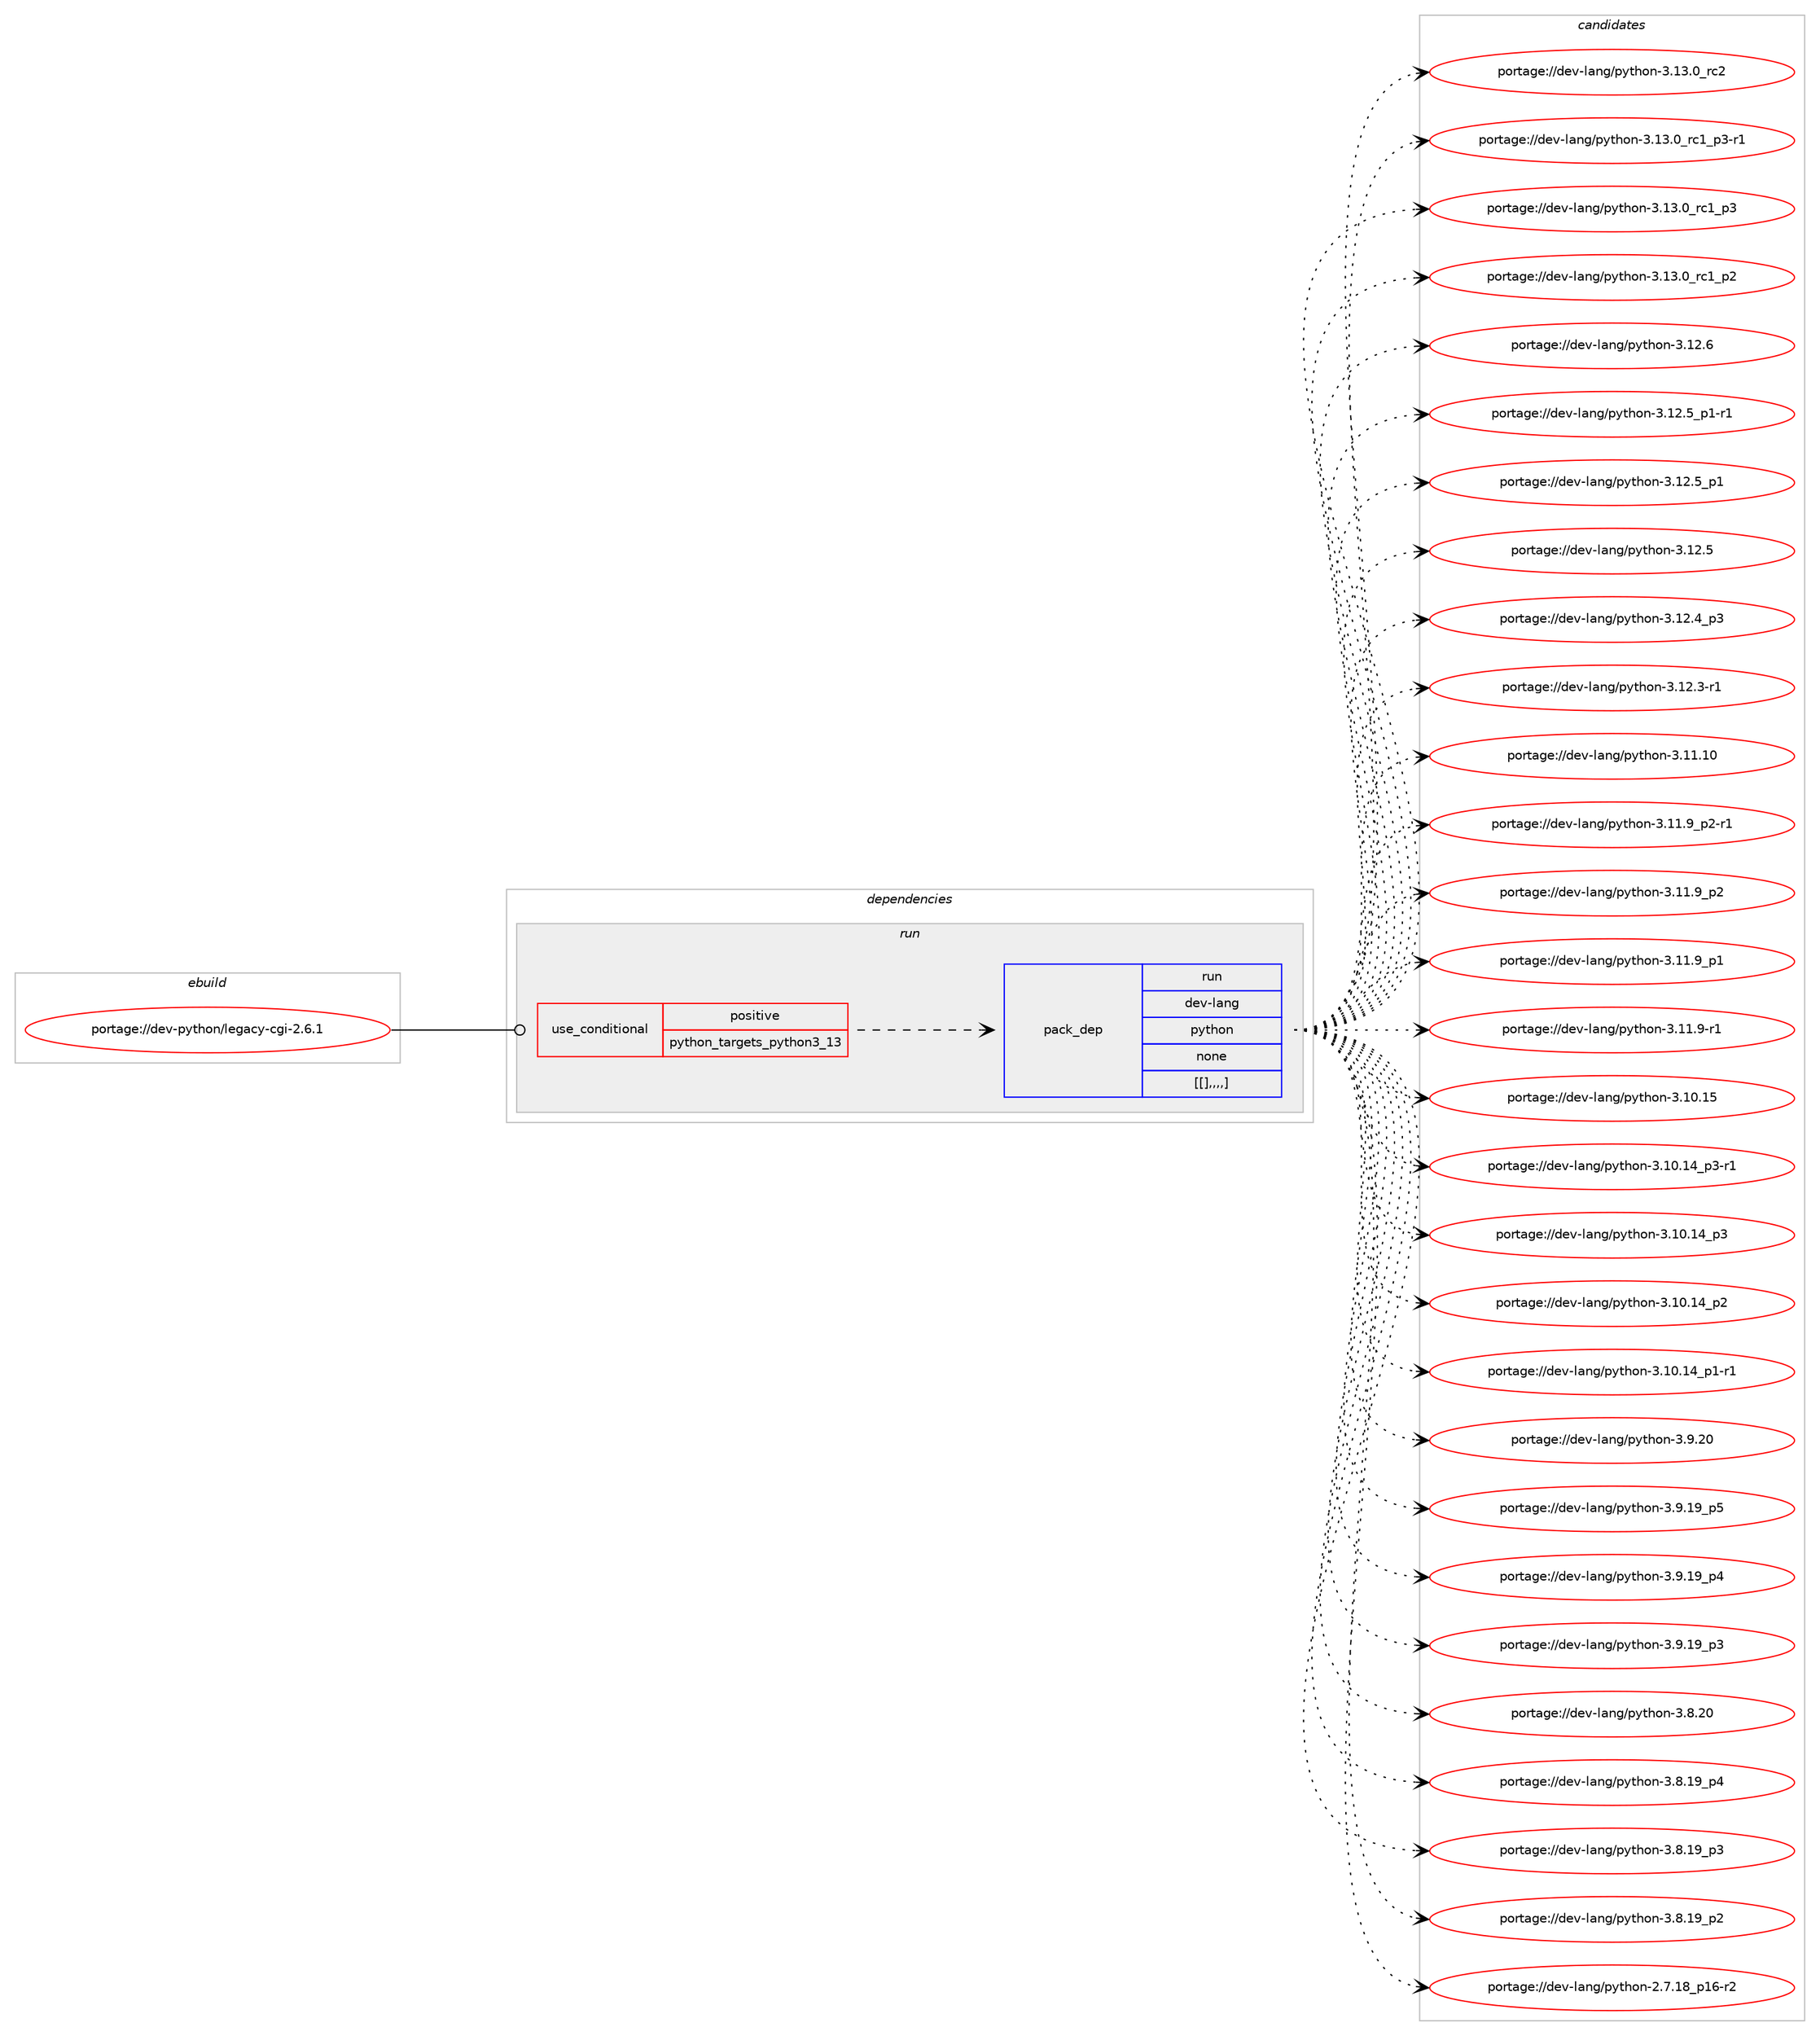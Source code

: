 digraph prolog {

# *************
# Graph options
# *************

newrank=true;
concentrate=true;
compound=true;
graph [rankdir=LR,fontname=Helvetica,fontsize=10,ranksep=1.5];#, ranksep=2.5, nodesep=0.2];
edge  [arrowhead=vee];
node  [fontname=Helvetica,fontsize=10];

# **********
# The ebuild
# **********

subgraph cluster_leftcol {
color=gray;
label=<<i>ebuild</i>>;
id [label="portage://dev-python/legacy-cgi-2.6.1", color=red, width=4, href="../dev-python/legacy-cgi-2.6.1.svg"];
}

# ****************
# The dependencies
# ****************

subgraph cluster_midcol {
color=gray;
label=<<i>dependencies</i>>;
subgraph cluster_compile {
fillcolor="#eeeeee";
style=filled;
label=<<i>compile</i>>;
}
subgraph cluster_compileandrun {
fillcolor="#eeeeee";
style=filled;
label=<<i>compile and run</i>>;
}
subgraph cluster_run {
fillcolor="#eeeeee";
style=filled;
label=<<i>run</i>>;
subgraph cond34820 {
dependency150798 [label=<<TABLE BORDER="0" CELLBORDER="1" CELLSPACING="0" CELLPADDING="4"><TR><TD ROWSPAN="3" CELLPADDING="10">use_conditional</TD></TR><TR><TD>positive</TD></TR><TR><TD>python_targets_python3_13</TD></TR></TABLE>>, shape=none, color=red];
subgraph pack114760 {
dependency150799 [label=<<TABLE BORDER="0" CELLBORDER="1" CELLSPACING="0" CELLPADDING="4" WIDTH="220"><TR><TD ROWSPAN="6" CELLPADDING="30">pack_dep</TD></TR><TR><TD WIDTH="110">run</TD></TR><TR><TD>dev-lang</TD></TR><TR><TD>python</TD></TR><TR><TD>none</TD></TR><TR><TD>[[],,,,]</TD></TR></TABLE>>, shape=none, color=blue];
}
dependency150798:e -> dependency150799:w [weight=20,style="dashed",arrowhead="vee"];
}
id:e -> dependency150798:w [weight=20,style="solid",arrowhead="odot"];
}
}

# **************
# The candidates
# **************

subgraph cluster_choices {
rank=same;
color=gray;
label=<<i>candidates</i>>;

subgraph choice114760 {
color=black;
nodesep=1;
choice10010111845108971101034711212111610411111045514649514648951149950 [label="portage://dev-lang/python-3.13.0_rc2", color=red, width=4,href="../dev-lang/python-3.13.0_rc2.svg"];
choice1001011184510897110103471121211161041111104551464951464895114994995112514511449 [label="portage://dev-lang/python-3.13.0_rc1_p3-r1", color=red, width=4,href="../dev-lang/python-3.13.0_rc1_p3-r1.svg"];
choice100101118451089711010347112121116104111110455146495146489511499499511251 [label="portage://dev-lang/python-3.13.0_rc1_p3", color=red, width=4,href="../dev-lang/python-3.13.0_rc1_p3.svg"];
choice100101118451089711010347112121116104111110455146495146489511499499511250 [label="portage://dev-lang/python-3.13.0_rc1_p2", color=red, width=4,href="../dev-lang/python-3.13.0_rc1_p2.svg"];
choice10010111845108971101034711212111610411111045514649504654 [label="portage://dev-lang/python-3.12.6", color=red, width=4,href="../dev-lang/python-3.12.6.svg"];
choice1001011184510897110103471121211161041111104551464950465395112494511449 [label="portage://dev-lang/python-3.12.5_p1-r1", color=red, width=4,href="../dev-lang/python-3.12.5_p1-r1.svg"];
choice100101118451089711010347112121116104111110455146495046539511249 [label="portage://dev-lang/python-3.12.5_p1", color=red, width=4,href="../dev-lang/python-3.12.5_p1.svg"];
choice10010111845108971101034711212111610411111045514649504653 [label="portage://dev-lang/python-3.12.5", color=red, width=4,href="../dev-lang/python-3.12.5.svg"];
choice100101118451089711010347112121116104111110455146495046529511251 [label="portage://dev-lang/python-3.12.4_p3", color=red, width=4,href="../dev-lang/python-3.12.4_p3.svg"];
choice100101118451089711010347112121116104111110455146495046514511449 [label="portage://dev-lang/python-3.12.3-r1", color=red, width=4,href="../dev-lang/python-3.12.3-r1.svg"];
choice1001011184510897110103471121211161041111104551464949464948 [label="portage://dev-lang/python-3.11.10", color=red, width=4,href="../dev-lang/python-3.11.10.svg"];
choice1001011184510897110103471121211161041111104551464949465795112504511449 [label="portage://dev-lang/python-3.11.9_p2-r1", color=red, width=4,href="../dev-lang/python-3.11.9_p2-r1.svg"];
choice100101118451089711010347112121116104111110455146494946579511250 [label="portage://dev-lang/python-3.11.9_p2", color=red, width=4,href="../dev-lang/python-3.11.9_p2.svg"];
choice100101118451089711010347112121116104111110455146494946579511249 [label="portage://dev-lang/python-3.11.9_p1", color=red, width=4,href="../dev-lang/python-3.11.9_p1.svg"];
choice100101118451089711010347112121116104111110455146494946574511449 [label="portage://dev-lang/python-3.11.9-r1", color=red, width=4,href="../dev-lang/python-3.11.9-r1.svg"];
choice1001011184510897110103471121211161041111104551464948464953 [label="portage://dev-lang/python-3.10.15", color=red, width=4,href="../dev-lang/python-3.10.15.svg"];
choice100101118451089711010347112121116104111110455146494846495295112514511449 [label="portage://dev-lang/python-3.10.14_p3-r1", color=red, width=4,href="../dev-lang/python-3.10.14_p3-r1.svg"];
choice10010111845108971101034711212111610411111045514649484649529511251 [label="portage://dev-lang/python-3.10.14_p3", color=red, width=4,href="../dev-lang/python-3.10.14_p3.svg"];
choice10010111845108971101034711212111610411111045514649484649529511250 [label="portage://dev-lang/python-3.10.14_p2", color=red, width=4,href="../dev-lang/python-3.10.14_p2.svg"];
choice100101118451089711010347112121116104111110455146494846495295112494511449 [label="portage://dev-lang/python-3.10.14_p1-r1", color=red, width=4,href="../dev-lang/python-3.10.14_p1-r1.svg"];
choice10010111845108971101034711212111610411111045514657465048 [label="portage://dev-lang/python-3.9.20", color=red, width=4,href="../dev-lang/python-3.9.20.svg"];
choice100101118451089711010347112121116104111110455146574649579511253 [label="portage://dev-lang/python-3.9.19_p5", color=red, width=4,href="../dev-lang/python-3.9.19_p5.svg"];
choice100101118451089711010347112121116104111110455146574649579511252 [label="portage://dev-lang/python-3.9.19_p4", color=red, width=4,href="../dev-lang/python-3.9.19_p4.svg"];
choice100101118451089711010347112121116104111110455146574649579511251 [label="portage://dev-lang/python-3.9.19_p3", color=red, width=4,href="../dev-lang/python-3.9.19_p3.svg"];
choice10010111845108971101034711212111610411111045514656465048 [label="portage://dev-lang/python-3.8.20", color=red, width=4,href="../dev-lang/python-3.8.20.svg"];
choice100101118451089711010347112121116104111110455146564649579511252 [label="portage://dev-lang/python-3.8.19_p4", color=red, width=4,href="../dev-lang/python-3.8.19_p4.svg"];
choice100101118451089711010347112121116104111110455146564649579511251 [label="portage://dev-lang/python-3.8.19_p3", color=red, width=4,href="../dev-lang/python-3.8.19_p3.svg"];
choice100101118451089711010347112121116104111110455146564649579511250 [label="portage://dev-lang/python-3.8.19_p2", color=red, width=4,href="../dev-lang/python-3.8.19_p2.svg"];
choice100101118451089711010347112121116104111110455046554649569511249544511450 [label="portage://dev-lang/python-2.7.18_p16-r2", color=red, width=4,href="../dev-lang/python-2.7.18_p16-r2.svg"];
dependency150799:e -> choice10010111845108971101034711212111610411111045514649514648951149950:w [style=dotted,weight="100"];
dependency150799:e -> choice1001011184510897110103471121211161041111104551464951464895114994995112514511449:w [style=dotted,weight="100"];
dependency150799:e -> choice100101118451089711010347112121116104111110455146495146489511499499511251:w [style=dotted,weight="100"];
dependency150799:e -> choice100101118451089711010347112121116104111110455146495146489511499499511250:w [style=dotted,weight="100"];
dependency150799:e -> choice10010111845108971101034711212111610411111045514649504654:w [style=dotted,weight="100"];
dependency150799:e -> choice1001011184510897110103471121211161041111104551464950465395112494511449:w [style=dotted,weight="100"];
dependency150799:e -> choice100101118451089711010347112121116104111110455146495046539511249:w [style=dotted,weight="100"];
dependency150799:e -> choice10010111845108971101034711212111610411111045514649504653:w [style=dotted,weight="100"];
dependency150799:e -> choice100101118451089711010347112121116104111110455146495046529511251:w [style=dotted,weight="100"];
dependency150799:e -> choice100101118451089711010347112121116104111110455146495046514511449:w [style=dotted,weight="100"];
dependency150799:e -> choice1001011184510897110103471121211161041111104551464949464948:w [style=dotted,weight="100"];
dependency150799:e -> choice1001011184510897110103471121211161041111104551464949465795112504511449:w [style=dotted,weight="100"];
dependency150799:e -> choice100101118451089711010347112121116104111110455146494946579511250:w [style=dotted,weight="100"];
dependency150799:e -> choice100101118451089711010347112121116104111110455146494946579511249:w [style=dotted,weight="100"];
dependency150799:e -> choice100101118451089711010347112121116104111110455146494946574511449:w [style=dotted,weight="100"];
dependency150799:e -> choice1001011184510897110103471121211161041111104551464948464953:w [style=dotted,weight="100"];
dependency150799:e -> choice100101118451089711010347112121116104111110455146494846495295112514511449:w [style=dotted,weight="100"];
dependency150799:e -> choice10010111845108971101034711212111610411111045514649484649529511251:w [style=dotted,weight="100"];
dependency150799:e -> choice10010111845108971101034711212111610411111045514649484649529511250:w [style=dotted,weight="100"];
dependency150799:e -> choice100101118451089711010347112121116104111110455146494846495295112494511449:w [style=dotted,weight="100"];
dependency150799:e -> choice10010111845108971101034711212111610411111045514657465048:w [style=dotted,weight="100"];
dependency150799:e -> choice100101118451089711010347112121116104111110455146574649579511253:w [style=dotted,weight="100"];
dependency150799:e -> choice100101118451089711010347112121116104111110455146574649579511252:w [style=dotted,weight="100"];
dependency150799:e -> choice100101118451089711010347112121116104111110455146574649579511251:w [style=dotted,weight="100"];
dependency150799:e -> choice10010111845108971101034711212111610411111045514656465048:w [style=dotted,weight="100"];
dependency150799:e -> choice100101118451089711010347112121116104111110455146564649579511252:w [style=dotted,weight="100"];
dependency150799:e -> choice100101118451089711010347112121116104111110455146564649579511251:w [style=dotted,weight="100"];
dependency150799:e -> choice100101118451089711010347112121116104111110455146564649579511250:w [style=dotted,weight="100"];
dependency150799:e -> choice100101118451089711010347112121116104111110455046554649569511249544511450:w [style=dotted,weight="100"];
}
}

}
